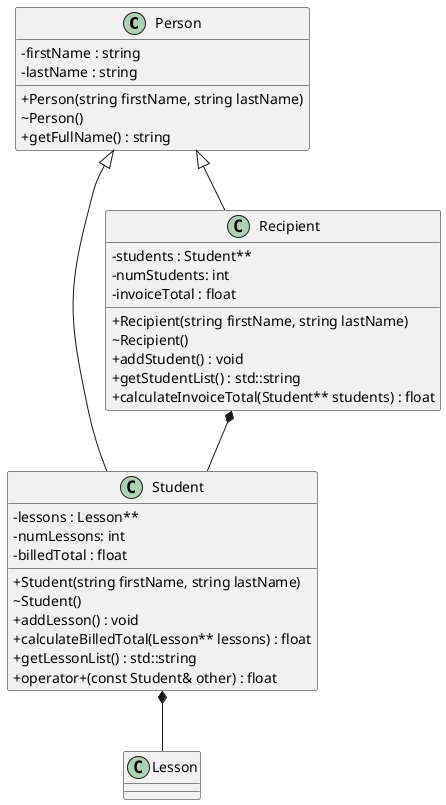 @startuml
skinparam classAttributeIconSize 0

class Person {
    +Person(string firstName, string lastName)
    ~Person()
    +getFullName() : string
    -firstName : string
    -lastName : string
}

class Student {
    +Student(string firstName, string lastName)
    ~Student()
    +addLesson() : void
    +calculateBilledTotal(Lesson** lessons) : float
    +getLessonList() : std::string
    +operator+(const Student& other) : float
    -lessons : Lesson**
    -numLessons: int
    -billedTotal : float
}

class Recipient {
    +Recipient(string firstName, string lastName)
    ~Recipient()
    +addStudent() : void
    +getStudentList() : std::string
    +calculateInvoiceTotal(Student** students) : float
    -students : Student**
    -numStudents: int
    -invoiceTotal : float
}

/' Inheritance relationships '/

Person <|-- Student
Person <|-- Recipient

/' Aggregation relationships '/

Student *-- Lesson
Recipient *-- Student

@enduml
